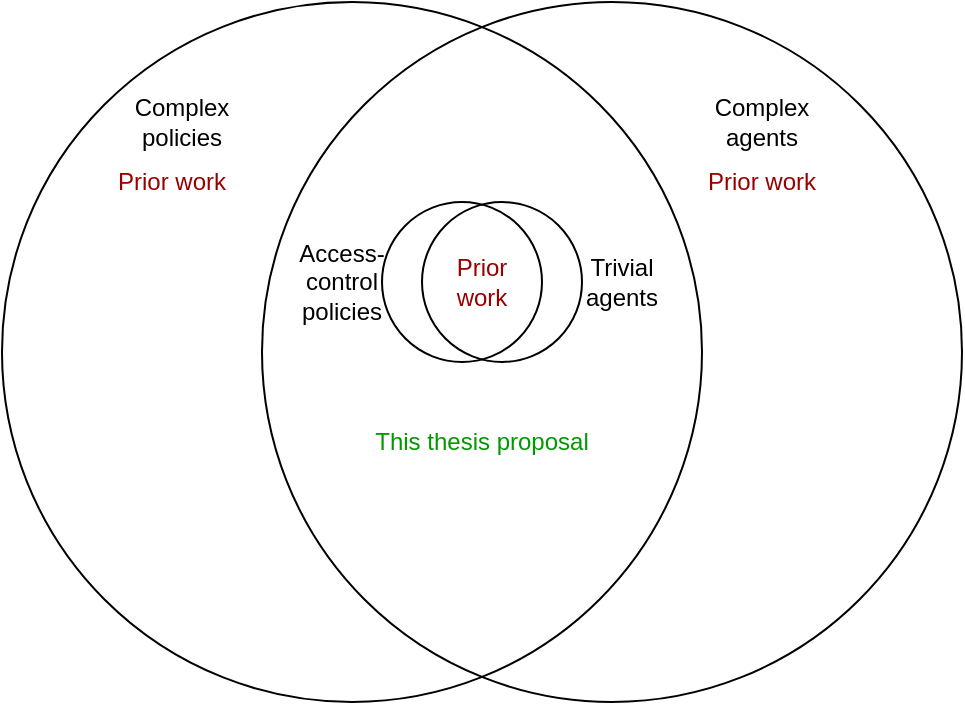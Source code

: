 <mxfile version="13.5.5" type="device"><diagram id="hysuHXq0HwB4ln-7UmiE" name="Page-1"><mxGraphModel dx="1230" dy="683" grid="1" gridSize="10" guides="1" tooltips="1" connect="1" arrows="1" fold="1" page="1" pageScale="1" pageWidth="850" pageHeight="1100" math="0" shadow="0"><root><mxCell id="0"/><mxCell id="1" value="Big Venn" style="locked=1;" parent="0"/><mxCell id="YXFjX1sWi6LTYFtEqntK-6" value="" style="ellipse;whiteSpace=wrap;html=1;aspect=fixed;fillColor=none;align=center;" vertex="1" parent="1"><mxGeometry x="20" y="20" width="350" height="350" as="geometry"/></mxCell><mxCell id="YXFjX1sWi6LTYFtEqntK-7" value="" style="ellipse;whiteSpace=wrap;html=1;aspect=fixed;fillColor=none;align=center;" vertex="1" parent="1"><mxGeometry x="150" y="20" width="350" height="350" as="geometry"/></mxCell><mxCell id="YXFjX1sWi6LTYFtEqntK-9" value="&lt;div&gt;Complex policies&lt;/div&gt;" style="text;html=1;strokeColor=none;fillColor=none;align=center;verticalAlign=middle;whiteSpace=wrap;rounded=0;" vertex="1" parent="1"><mxGeometry x="90" y="70" width="40" height="20" as="geometry"/></mxCell><mxCell id="YXFjX1sWi6LTYFtEqntK-10" value="Complex agents" style="text;html=1;strokeColor=none;fillColor=none;align=center;verticalAlign=middle;whiteSpace=wrap;rounded=0;" vertex="1" parent="1"><mxGeometry x="380" y="70" width="40" height="20" as="geometry"/></mxCell><mxCell id="YXFjX1sWi6LTYFtEqntK-19" value="Small Venn" style="locked=1;" parent="0"/><mxCell id="YXFjX1sWi6LTYFtEqntK-11" value="" style="ellipse;whiteSpace=wrap;html=1;aspect=fixed;fillColor=none;align=center;" vertex="1" parent="YXFjX1sWi6LTYFtEqntK-19"><mxGeometry x="210" y="120" width="80" height="80" as="geometry"/></mxCell><mxCell id="YXFjX1sWi6LTYFtEqntK-8" value="" style="ellipse;whiteSpace=wrap;html=1;aspect=fixed;fillColor=none;align=center;" vertex="1" parent="YXFjX1sWi6LTYFtEqntK-19"><mxGeometry x="230" y="120" width="80" height="80" as="geometry"/></mxCell><mxCell id="YXFjX1sWi6LTYFtEqntK-13" value="Trivial agents" style="text;html=1;strokeColor=none;fillColor=none;align=center;verticalAlign=middle;whiteSpace=wrap;rounded=0;" vertex="1" parent="YXFjX1sWi6LTYFtEqntK-19"><mxGeometry x="310" y="150" width="40" height="20" as="geometry"/></mxCell><mxCell id="YXFjX1sWi6LTYFtEqntK-12" value="Access-control policies" style="text;html=1;strokeColor=none;fillColor=none;align=center;verticalAlign=middle;whiteSpace=wrap;rounded=0;" vertex="1" parent="YXFjX1sWi6LTYFtEqntK-19"><mxGeometry x="170" y="150" width="40" height="20" as="geometry"/></mxCell><mxCell id="YXFjX1sWi6LTYFtEqntK-20" value="Labels" parent="0"/><mxCell id="YXFjX1sWi6LTYFtEqntK-17" value="Prior work" style="text;html=1;strokeColor=none;fillColor=none;align=center;verticalAlign=middle;whiteSpace=wrap;rounded=0;fontColor=#990000;" vertex="1" parent="YXFjX1sWi6LTYFtEqntK-20"><mxGeometry x="360" y="100" width="80" height="20" as="geometry"/></mxCell><mxCell id="YXFjX1sWi6LTYFtEqntK-15" value="Prior work" style="text;html=1;strokeColor=none;fillColor=none;align=center;verticalAlign=middle;whiteSpace=wrap;rounded=0;fontColor=#990000;" vertex="1" parent="YXFjX1sWi6LTYFtEqntK-20"><mxGeometry x="240" y="150" width="40" height="20" as="geometry"/></mxCell><mxCell id="YXFjX1sWi6LTYFtEqntK-16" value="Prior work" style="text;html=1;strokeColor=none;fillColor=none;align=center;verticalAlign=middle;whiteSpace=wrap;rounded=0;fontColor=#990000;" vertex="1" parent="YXFjX1sWi6LTYFtEqntK-20"><mxGeometry x="70" y="100" width="70" height="20" as="geometry"/></mxCell><mxCell id="YXFjX1sWi6LTYFtEqntK-18" value="This thesis proposal" style="text;html=1;strokeColor=none;fillColor=none;align=center;verticalAlign=middle;whiteSpace=wrap;rounded=0;fontColor=#009900;" vertex="1" parent="YXFjX1sWi6LTYFtEqntK-20"><mxGeometry x="195" y="230" width="130" height="20" as="geometry"/></mxCell></root></mxGraphModel></diagram></mxfile>